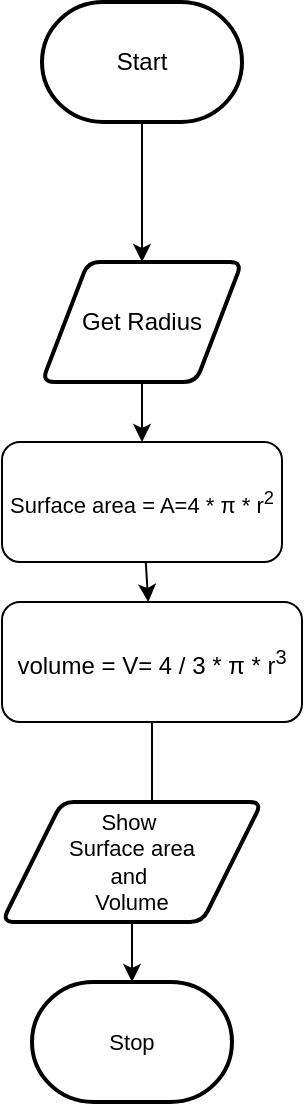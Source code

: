 <mxfile>
    <diagram id="K05MGADcHKy7F_e2e1u0" name="Page-1">
        <mxGraphModel dx="478" dy="480" grid="1" gridSize="10" guides="1" tooltips="1" connect="1" arrows="1" fold="1" page="1" pageScale="1" pageWidth="827" pageHeight="1169" math="0" shadow="0">
            <root>
                <mxCell id="0"/>
                <mxCell id="1" parent="0"/>
                <mxCell id="5" style="edgeStyle=none;rounded=0;html=1;fontColor=#000000;strokeColor=#000000;" edge="1" parent="1" source="2" target="4">
                    <mxGeometry relative="1" as="geometry"/>
                </mxCell>
                <mxCell id="2" value="Start" style="strokeWidth=2;html=1;shape=mxgraph.flowchart.terminator;whiteSpace=wrap;rounded=1;fillColor=#FFFFFF;fontColor=#000000;shadow=0;sketch=0;" vertex="1" parent="1">
                    <mxGeometry x="200" y="50" width="100" height="60" as="geometry"/>
                </mxCell>
                <mxCell id="16" style="edgeStyle=none;shape=connector;rounded=0;html=1;labelBackgroundColor=default;fontFamily=Helvetica;fontSize=12;fontColor=#000000;endArrow=classic;strokeColor=#000000;" edge="1" parent="1" source="4" target="6">
                    <mxGeometry relative="1" as="geometry"/>
                </mxCell>
                <mxCell id="4" value="Get Radius" style="shape=parallelogram;html=1;strokeWidth=2;perimeter=parallelogramPerimeter;whiteSpace=wrap;rounded=1;arcSize=12;size=0.23;fontColor=#000000;fillColor=#FFFFFF;" vertex="1" parent="1">
                    <mxGeometry x="200" y="180" width="100" height="60" as="geometry"/>
                </mxCell>
                <mxCell id="17" style="edgeStyle=none;shape=connector;rounded=0;html=1;labelBackgroundColor=default;fontFamily=Helvetica;fontSize=12;fontColor=#000000;endArrow=classic;strokeColor=#000000;" edge="1" parent="1" source="6" target="7">
                    <mxGeometry relative="1" as="geometry"/>
                </mxCell>
                <mxCell id="6" value="Surface area = A=4 * π * r&lt;sup&gt;2&lt;/sup&gt;" style="rounded=1;whiteSpace=wrap;html=1;shadow=0;sketch=0;fontFamily=Helvetica;fontSize=11;fontColor=#000000;fillColor=#FFFFFF;" vertex="1" parent="1">
                    <mxGeometry x="180" y="270" width="140" height="60" as="geometry"/>
                </mxCell>
                <mxCell id="15" style="edgeStyle=none;shape=connector;rounded=0;html=1;entryX=0.577;entryY=0.167;entryDx=0;entryDy=0;entryPerimeter=0;labelBackgroundColor=default;fontFamily=Helvetica;fontSize=12;fontColor=#000000;endArrow=classic;strokeColor=#000000;" edge="1" parent="1" source="7" target="10">
                    <mxGeometry relative="1" as="geometry"/>
                </mxCell>
                <mxCell id="7" value="&lt;font style=&quot;font-size: 12px&quot;&gt;volume =&amp;nbsp;V= 4 /&lt;span&gt;&amp;nbsp;3 * π * r&lt;/span&gt;&lt;sup&gt;3&lt;/sup&gt;&lt;br&gt;&lt;/font&gt;" style="rounded=1;whiteSpace=wrap;html=1;shadow=0;sketch=0;fontFamily=Helvetica;fontSize=11;fontColor=#000000;fillColor=#FFFFFF;align=center;" vertex="1" parent="1">
                    <mxGeometry x="180" y="350" width="150" height="60" as="geometry"/>
                </mxCell>
                <mxCell id="14" style="edgeStyle=none;shape=connector;rounded=0;html=1;entryX=0.5;entryY=0;entryDx=0;entryDy=0;entryPerimeter=0;labelBackgroundColor=default;fontFamily=Helvetica;fontSize=11;fontColor=#000000;endArrow=classic;strokeColor=#000000;" edge="1" parent="1" source="10" target="13">
                    <mxGeometry relative="1" as="geometry"/>
                </mxCell>
                <mxCell id="10" value="Show&amp;nbsp;&lt;br&gt;Surface area &lt;br&gt;and&amp;nbsp;&lt;br&gt;Volume" style="shape=parallelogram;html=1;strokeWidth=2;perimeter=parallelogramPerimeter;whiteSpace=wrap;rounded=1;arcSize=12;size=0.23;shadow=0;sketch=0;fontFamily=Helvetica;fontSize=11;fontColor=#000000;fillColor=#FFFFFF;" vertex="1" parent="1">
                    <mxGeometry x="180" y="450" width="130" height="60" as="geometry"/>
                </mxCell>
                <mxCell id="13" value="Stop" style="strokeWidth=2;html=1;shape=mxgraph.flowchart.terminator;whiteSpace=wrap;rounded=1;shadow=0;sketch=0;fontFamily=Helvetica;fontSize=11;fontColor=#000000;fillColor=#FFFFFF;" vertex="1" parent="1">
                    <mxGeometry x="195" y="540" width="100" height="60" as="geometry"/>
                </mxCell>
            </root>
        </mxGraphModel>
    </diagram>
</mxfile>